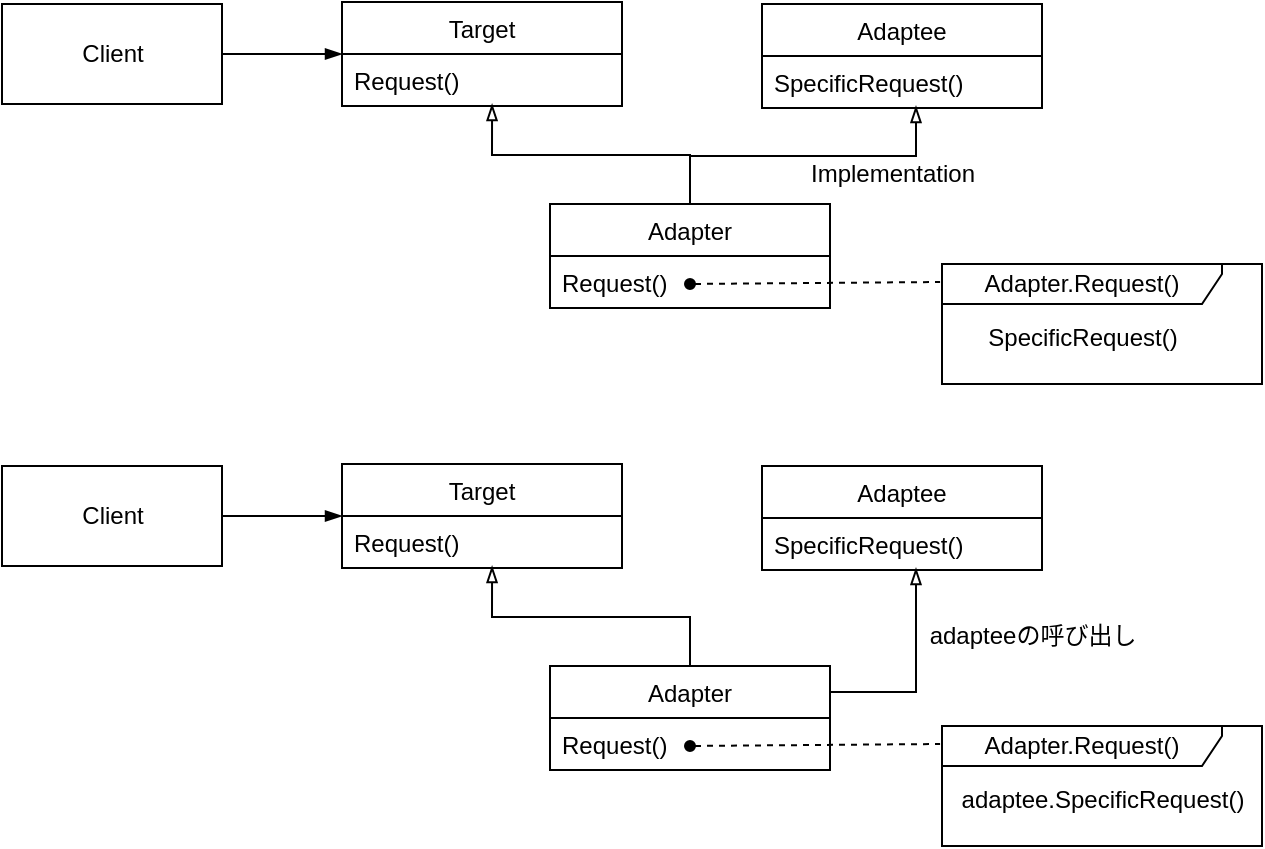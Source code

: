 <mxfile version="20.5.3" type="device"><diagram id="QUiZuS-CZKyQM1m7msii" name="ページ1"><mxGraphModel dx="786" dy="514" grid="1" gridSize="10" guides="1" tooltips="1" connect="1" arrows="1" fold="1" page="1" pageScale="1" pageWidth="827" pageHeight="1169" math="0" shadow="0"><root><mxCell id="0"/><mxCell id="1" parent="0"/><mxCell id="HTsLbcviY7077cXmzfLt-12" style="rounded=0;orthogonalLoop=1;jettySize=auto;html=1;entryX=0;entryY=0.5;entryDx=0;entryDy=0;endArrow=blockThin;endFill=1;" edge="1" parent="1" source="HTsLbcviY7077cXmzfLt-1" target="HTsLbcviY7077cXmzfLt-2"><mxGeometry relative="1" as="geometry"/></mxCell><mxCell id="HTsLbcviY7077cXmzfLt-1" value="Client" style="html=1;" vertex="1" parent="1"><mxGeometry x="140" y="110" width="110" height="50" as="geometry"/></mxCell><mxCell id="HTsLbcviY7077cXmzfLt-2" value="Target" style="swimlane;fontStyle=0;childLayout=stackLayout;horizontal=1;startSize=26;fillColor=none;horizontalStack=0;resizeParent=1;resizeParentMax=0;resizeLast=0;collapsible=1;marginBottom=0;" vertex="1" parent="1"><mxGeometry x="310" y="109" width="140" height="52" as="geometry"/></mxCell><mxCell id="HTsLbcviY7077cXmzfLt-3" value="Request()" style="text;strokeColor=none;fillColor=none;align=left;verticalAlign=top;spacingLeft=4;spacingRight=4;overflow=hidden;rotatable=0;points=[[0,0.5],[1,0.5]];portConstraint=eastwest;" vertex="1" parent="HTsLbcviY7077cXmzfLt-2"><mxGeometry y="26" width="140" height="26" as="geometry"/></mxCell><mxCell id="HTsLbcviY7077cXmzfLt-14" style="edgeStyle=orthogonalEdgeStyle;rounded=0;orthogonalLoop=1;jettySize=auto;html=1;entryX=0.536;entryY=0.962;entryDx=0;entryDy=0;entryPerimeter=0;endArrow=blockThin;endFill=0;" edge="1" parent="1" source="HTsLbcviY7077cXmzfLt-6" target="HTsLbcviY7077cXmzfLt-3"><mxGeometry relative="1" as="geometry"/></mxCell><mxCell id="HTsLbcviY7077cXmzfLt-6" value="Adapter" style="swimlane;fontStyle=0;childLayout=stackLayout;horizontal=1;startSize=26;fillColor=none;horizontalStack=0;resizeParent=1;resizeParentMax=0;resizeLast=0;collapsible=1;marginBottom=0;" vertex="1" parent="1"><mxGeometry x="414" y="210" width="140" height="52" as="geometry"/></mxCell><mxCell id="HTsLbcviY7077cXmzfLt-7" value="Request()" style="text;strokeColor=none;fillColor=none;align=left;verticalAlign=top;spacingLeft=4;spacingRight=4;overflow=hidden;rotatable=0;points=[[0,0.5],[1,0.5]];portConstraint=eastwest;" vertex="1" parent="HTsLbcviY7077cXmzfLt-6"><mxGeometry y="26" width="140" height="26" as="geometry"/></mxCell><mxCell id="HTsLbcviY7077cXmzfLt-8" value="Adaptee" style="swimlane;fontStyle=0;childLayout=stackLayout;horizontal=1;startSize=26;fillColor=none;horizontalStack=0;resizeParent=1;resizeParentMax=0;resizeLast=0;collapsible=1;marginBottom=0;" vertex="1" parent="1"><mxGeometry x="520" y="110" width="140" height="52" as="geometry"/></mxCell><mxCell id="HTsLbcviY7077cXmzfLt-9" value="SpecificRequest()" style="text;strokeColor=none;fillColor=none;align=left;verticalAlign=top;spacingLeft=4;spacingRight=4;overflow=hidden;rotatable=0;points=[[0,0.5],[1,0.5]];portConstraint=eastwest;" vertex="1" parent="HTsLbcviY7077cXmzfLt-8"><mxGeometry y="26" width="140" height="26" as="geometry"/></mxCell><mxCell id="HTsLbcviY7077cXmzfLt-10" value="Adapter.Request()" style="shape=umlFrame;whiteSpace=wrap;html=1;width=140;height=20;" vertex="1" parent="1"><mxGeometry x="610" y="240" width="160" height="60" as="geometry"/></mxCell><mxCell id="HTsLbcviY7077cXmzfLt-11" value="SpecificRequest()" style="text;html=1;align=center;verticalAlign=middle;resizable=0;points=[];autosize=1;strokeColor=none;fillColor=none;" vertex="1" parent="1"><mxGeometry x="620" y="262" width="120" height="30" as="geometry"/></mxCell><mxCell id="HTsLbcviY7077cXmzfLt-15" style="edgeStyle=orthogonalEdgeStyle;rounded=0;orthogonalLoop=1;jettySize=auto;html=1;entryX=0.55;entryY=0.962;entryDx=0;entryDy=0;entryPerimeter=0;endArrow=blockThin;endFill=0;exitX=0.5;exitY=0;exitDx=0;exitDy=0;" edge="1" parent="1" source="HTsLbcviY7077cXmzfLt-6" target="HTsLbcviY7077cXmzfLt-9"><mxGeometry relative="1" as="geometry"><mxPoint x="494" y="220" as="sourcePoint"/><mxPoint x="395.04" y="170.012" as="targetPoint"/></mxGeometry></mxCell><mxCell id="HTsLbcviY7077cXmzfLt-16" style="rounded=0;orthogonalLoop=1;jettySize=auto;html=1;entryX=-0.006;entryY=0.15;entryDx=0;entryDy=0;entryPerimeter=0;endArrow=none;endFill=0;dashed=1;startArrow=oval;startFill=1;exitX=0.5;exitY=0.538;exitDx=0;exitDy=0;exitPerimeter=0;startSize=5;" edge="1" parent="1" source="HTsLbcviY7077cXmzfLt-7" target="HTsLbcviY7077cXmzfLt-10"><mxGeometry relative="1" as="geometry"/></mxCell><mxCell id="HTsLbcviY7077cXmzfLt-17" style="rounded=0;orthogonalLoop=1;jettySize=auto;html=1;entryX=0;entryY=0.5;entryDx=0;entryDy=0;endArrow=blockThin;endFill=1;" edge="1" parent="1" source="HTsLbcviY7077cXmzfLt-18" target="HTsLbcviY7077cXmzfLt-19"><mxGeometry relative="1" as="geometry"/></mxCell><mxCell id="HTsLbcviY7077cXmzfLt-18" value="Client" style="html=1;" vertex="1" parent="1"><mxGeometry x="140" y="341" width="110" height="50" as="geometry"/></mxCell><mxCell id="HTsLbcviY7077cXmzfLt-19" value="Target" style="swimlane;fontStyle=0;childLayout=stackLayout;horizontal=1;startSize=26;fillColor=none;horizontalStack=0;resizeParent=1;resizeParentMax=0;resizeLast=0;collapsible=1;marginBottom=0;" vertex="1" parent="1"><mxGeometry x="310" y="340" width="140" height="52" as="geometry"/></mxCell><mxCell id="HTsLbcviY7077cXmzfLt-20" value="Request()" style="text;strokeColor=none;fillColor=none;align=left;verticalAlign=top;spacingLeft=4;spacingRight=4;overflow=hidden;rotatable=0;points=[[0,0.5],[1,0.5]];portConstraint=eastwest;" vertex="1" parent="HTsLbcviY7077cXmzfLt-19"><mxGeometry y="26" width="140" height="26" as="geometry"/></mxCell><mxCell id="HTsLbcviY7077cXmzfLt-21" style="edgeStyle=orthogonalEdgeStyle;rounded=0;orthogonalLoop=1;jettySize=auto;html=1;entryX=0.536;entryY=0.962;entryDx=0;entryDy=0;entryPerimeter=0;endArrow=blockThin;endFill=0;" edge="1" parent="1" source="HTsLbcviY7077cXmzfLt-22" target="HTsLbcviY7077cXmzfLt-20"><mxGeometry relative="1" as="geometry"/></mxCell><mxCell id="HTsLbcviY7077cXmzfLt-22" value="Adapter" style="swimlane;fontStyle=0;childLayout=stackLayout;horizontal=1;startSize=26;fillColor=none;horizontalStack=0;resizeParent=1;resizeParentMax=0;resizeLast=0;collapsible=1;marginBottom=0;" vertex="1" parent="1"><mxGeometry x="414" y="441" width="140" height="52" as="geometry"/></mxCell><mxCell id="HTsLbcviY7077cXmzfLt-23" value="Request()" style="text;strokeColor=none;fillColor=none;align=left;verticalAlign=top;spacingLeft=4;spacingRight=4;overflow=hidden;rotatable=0;points=[[0,0.5],[1,0.5]];portConstraint=eastwest;" vertex="1" parent="HTsLbcviY7077cXmzfLt-22"><mxGeometry y="26" width="140" height="26" as="geometry"/></mxCell><mxCell id="HTsLbcviY7077cXmzfLt-24" value="Adaptee" style="swimlane;fontStyle=0;childLayout=stackLayout;horizontal=1;startSize=26;fillColor=none;horizontalStack=0;resizeParent=1;resizeParentMax=0;resizeLast=0;collapsible=1;marginBottom=0;" vertex="1" parent="1"><mxGeometry x="520" y="341" width="140" height="52" as="geometry"/></mxCell><mxCell id="HTsLbcviY7077cXmzfLt-25" value="SpecificRequest()" style="text;strokeColor=none;fillColor=none;align=left;verticalAlign=top;spacingLeft=4;spacingRight=4;overflow=hidden;rotatable=0;points=[[0,0.5],[1,0.5]];portConstraint=eastwest;" vertex="1" parent="HTsLbcviY7077cXmzfLt-24"><mxGeometry y="26" width="140" height="26" as="geometry"/></mxCell><mxCell id="HTsLbcviY7077cXmzfLt-26" value="Adapter.Request()" style="shape=umlFrame;whiteSpace=wrap;html=1;width=140;height=20;" vertex="1" parent="1"><mxGeometry x="610" y="471" width="160" height="60" as="geometry"/></mxCell><mxCell id="HTsLbcviY7077cXmzfLt-27" value="adaptee.SpecificRequest()" style="text;html=1;align=center;verticalAlign=middle;resizable=0;points=[];autosize=1;strokeColor=none;fillColor=none;" vertex="1" parent="1"><mxGeometry x="610" y="493" width="160" height="30" as="geometry"/></mxCell><mxCell id="HTsLbcviY7077cXmzfLt-28" style="edgeStyle=orthogonalEdgeStyle;rounded=0;orthogonalLoop=1;jettySize=auto;html=1;entryX=0.55;entryY=0.962;entryDx=0;entryDy=0;entryPerimeter=0;endArrow=blockThin;endFill=0;exitX=1;exitY=0.25;exitDx=0;exitDy=0;" edge="1" parent="1" source="HTsLbcviY7077cXmzfLt-22" target="HTsLbcviY7077cXmzfLt-25"><mxGeometry relative="1" as="geometry"><mxPoint x="494" y="451" as="sourcePoint"/><mxPoint x="395.04" y="401.012" as="targetPoint"/></mxGeometry></mxCell><mxCell id="HTsLbcviY7077cXmzfLt-29" style="rounded=0;orthogonalLoop=1;jettySize=auto;html=1;entryX=-0.006;entryY=0.15;entryDx=0;entryDy=0;entryPerimeter=0;endArrow=none;endFill=0;dashed=1;startArrow=oval;startFill=1;exitX=0.5;exitY=0.538;exitDx=0;exitDy=0;exitPerimeter=0;startSize=5;" edge="1" parent="1" source="HTsLbcviY7077cXmzfLt-23" target="HTsLbcviY7077cXmzfLt-26"><mxGeometry relative="1" as="geometry"/></mxCell><mxCell id="HTsLbcviY7077cXmzfLt-30" value="Implementation" style="text;html=1;align=center;verticalAlign=middle;resizable=0;points=[];autosize=1;strokeColor=none;fillColor=none;" vertex="1" parent="1"><mxGeometry x="530" y="180" width="110" height="30" as="geometry"/></mxCell><mxCell id="HTsLbcviY7077cXmzfLt-31" value="adapteeの呼び出し" style="text;html=1;resizable=0;autosize=1;align=center;verticalAlign=middle;points=[];fillColor=none;strokeColor=none;rounded=0;" vertex="1" parent="1"><mxGeometry x="590" y="411" width="130" height="30" as="geometry"/></mxCell></root></mxGraphModel></diagram></mxfile>